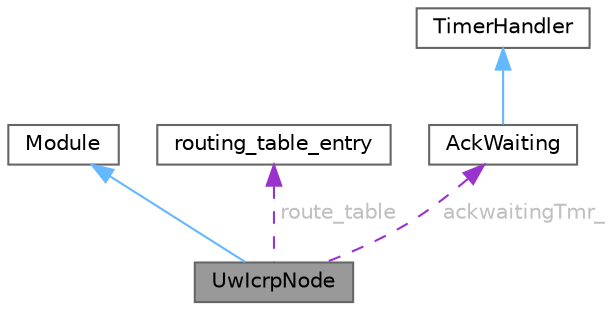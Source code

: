 digraph "UwIcrpNode"
{
 // LATEX_PDF_SIZE
  bgcolor="transparent";
  edge [fontname=Helvetica,fontsize=10,labelfontname=Helvetica,labelfontsize=10];
  node [fontname=Helvetica,fontsize=10,shape=box,height=0.2,width=0.4];
  Node1 [id="Node000001",label="UwIcrpNode",height=0.2,width=0.4,color="gray40", fillcolor="grey60", style="filled", fontcolor="black",tooltip="UwIcrpNode class is used to represent the routing layer of a node."];
  Node2 -> Node1 [id="edge1_Node000001_Node000002",dir="back",color="steelblue1",style="solid",tooltip=" "];
  Node2 [id="Node000002",label="Module",height=0.2,width=0.4,color="gray40", fillcolor="white", style="filled",tooltip=" "];
  Node3 -> Node1 [id="edge2_Node000001_Node000003",dir="back",color="darkorchid3",style="dashed",tooltip=" ",label=" route_table",fontcolor="grey" ];
  Node3 [id="Node000003",label="routing_table_entry",height=0.2,width=0.4,color="gray40", fillcolor="white", style="filled",URL="$structrouting__table__entry.html",tooltip="routing_table_entry describes an entry in the routing table used by UWICRP."];
  Node4 -> Node1 [id="edge3_Node000001_Node000004",dir="back",color="darkorchid3",style="dashed",tooltip=" ",label=" ackwaitingTmr_",fontcolor="grey" ];
  Node4 [id="Node000004",label="AckWaiting",height=0.2,width=0.4,color="gray40", fillcolor="white", style="filled",URL="$classAckWaiting.html",tooltip="AckWaiting class is used to handle the timer of acks."];
  Node5 -> Node4 [id="edge4_Node000004_Node000005",dir="back",color="steelblue1",style="solid",tooltip=" "];
  Node5 [id="Node000005",label="TimerHandler",height=0.2,width=0.4,color="gray40", fillcolor="white", style="filled",tooltip=" "];
}
